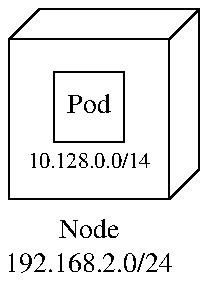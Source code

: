 .PS
r = .15
pi = atan2(0, -1)
c = sin(pi/4)
off = .15
box "Pod" ht .35 wid .35
"\v'.6v'\s-210.128.0.0/14\s0" at last box.s
box ht .8 wid .8 at last box + (0,-.06)
"Node" "192.168.2.0/24" at last box.s + (0, -.25)
P1: last box.nw + (off, off)
P2: last box.ne + (off, off)
P3: last box.se + (off, off)
line from P1 to P2 to P3
line from last box.nw to P1
line from last box.ne to P2
line from last box.se to P3
.PE

